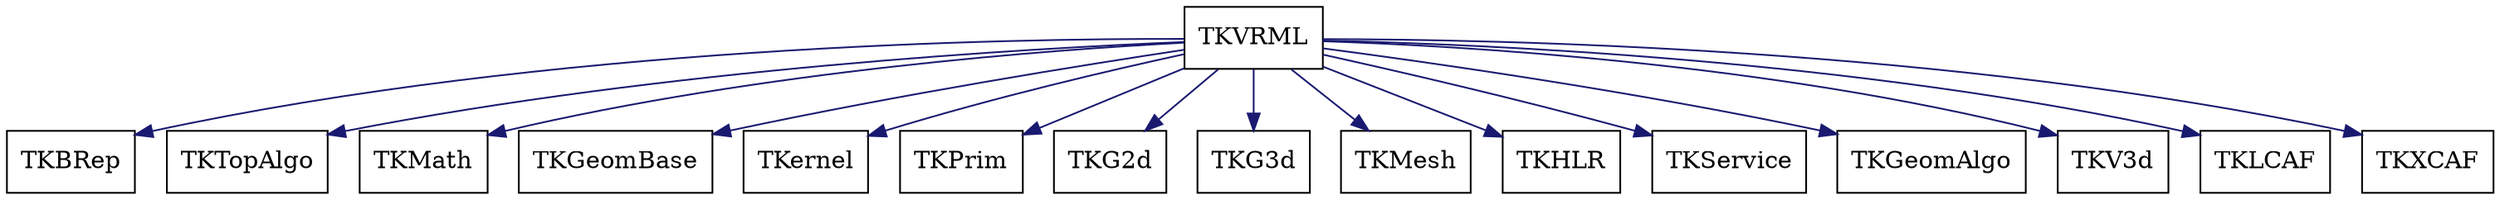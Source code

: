 digraph schema_TKVRML
{
	TKVRML [ URL = "toolkit_tkvrml.html", shape = box ]
	TKBRep [ URL = "toolkit_tkbrep.html" , shape = box ]
	TKVRML -> TKBRep [ color = "midnightblue", style = "solid" ]
	TKTopAlgo [ URL = "toolkit_tktopalgo.html" , shape = box ]
	TKVRML -> TKTopAlgo [ color = "midnightblue", style = "solid" ]
	TKMath [ URL = "toolkit_tkmath.html" , shape = box ]
	TKVRML -> TKMath [ color = "midnightblue", style = "solid" ]
	TKGeomBase [ URL = "toolkit_tkgeombase.html" , shape = box ]
	TKVRML -> TKGeomBase [ color = "midnightblue", style = "solid" ]
	TKernel [ URL = "toolkit_tkernel.html" , shape = box ]
	TKVRML -> TKernel [ color = "midnightblue", style = "solid" ]
	TKPrim [ URL = "toolkit_tkprim.html" , shape = box ]
	TKVRML -> TKPrim [ color = "midnightblue", style = "solid" ]
	TKG2d [ URL = "toolkit_tkg2d.html" , shape = box ]
	TKVRML -> TKG2d [ color = "midnightblue", style = "solid" ]
	TKG3d [ URL = "toolkit_tkg3d.html" , shape = box ]
	TKVRML -> TKG3d [ color = "midnightblue", style = "solid" ]
	TKMesh [ URL = "toolkit_tkmesh.html" , shape = box ]
	TKVRML -> TKMesh [ color = "midnightblue", style = "solid" ]
	TKHLR [ URL = "toolkit_tkhlr.html" , shape = box ]
	TKVRML -> TKHLR [ color = "midnightblue", style = "solid" ]
	TKService [ URL = "toolkit_tkservice.html" , shape = box ]
	TKVRML -> TKService [ color = "midnightblue", style = "solid" ]
	TKGeomAlgo [ URL = "toolkit_tkgeomalgo.html" , shape = box ]
	TKVRML -> TKGeomAlgo [ color = "midnightblue", style = "solid" ]
	TKV3d [ URL = "toolkit_tkv3d.html" , shape = box ]
	TKVRML -> TKV3d [ color = "midnightblue", style = "solid" ]
	TKLCAF [ URL = "toolkit_tklcaf.html" , shape = box ]
	TKVRML -> TKLCAF [ color = "midnightblue", style = "solid" ]
	TKXCAF [ URL = "toolkit_tkxcaf.html" , shape = box ]
	TKVRML -> TKXCAF [ color = "midnightblue", style = "solid" ]
	aspect = 1
}
